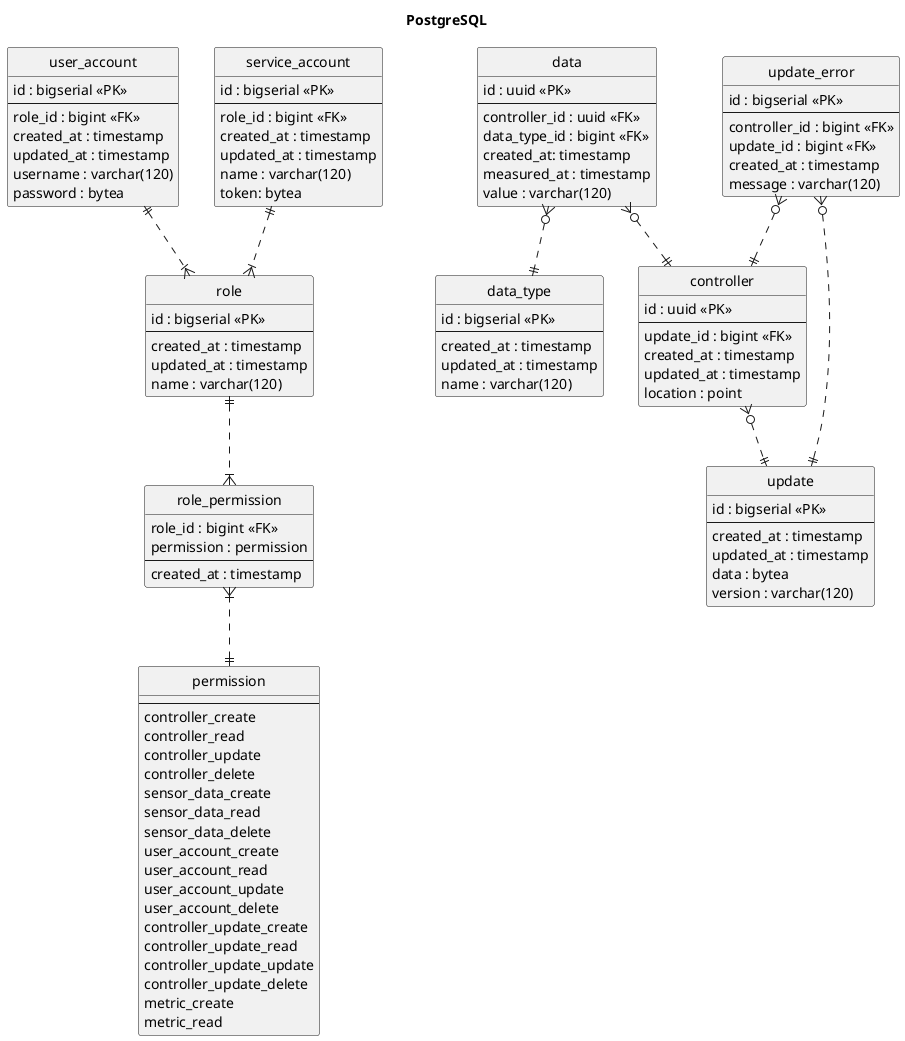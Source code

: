@startuml PostgreSQL
title PostgreSQL
hide circle

entity user_account {
    id : bigserial <<PK>>
    --
    role_id : bigint <<FK>>
    created_at : timestamp
    updated_at : timestamp
    username : varchar(120)
    password : bytea
}

entity service_account {
    id : bigserial <<PK>>
    --
    role_id : bigint <<FK>>
    created_at : timestamp
    updated_at : timestamp
    name : varchar(120)
    token: bytea
}

entity role {
    id : bigserial <<PK>>
    --
    created_at : timestamp
    updated_at : timestamp
    name : varchar(120)
}

entity role_permission {
    role_id : bigint <<FK>>
    permission : permission
    --
    created_at : timestamp
}

enum permission {
    --
    controller_create
    controller_read
    controller_update
    controller_delete
    sensor_data_create
    sensor_data_read
    sensor_data_delete
    user_account_create
    user_account_read
    user_account_update
    user_account_delete
    controller_update_create
    controller_update_read
    controller_update_update
    controller_update_delete
    metric_create
    metric_read
}

entity data {
    id : uuid <<PK>>
    --
    controller_id : uuid <<FK>>
    data_type_id : bigint <<FK>>
    created_at: timestamp
    measured_at : timestamp
    value : varchar(120)
}

entity data_type {
    id : bigserial <<PK>>
    --
    created_at : timestamp
    updated_at : timestamp
    name : varchar(120)
}

entity controller {
    id : uuid <<PK>>
    --
    update_id : bigint <<FK>>
    created_at : timestamp
    updated_at : timestamp
    location : point
}

entity update {
    id : bigserial <<PK>>
    --
    created_at : timestamp
    updated_at : timestamp
    data : bytea
    version : varchar(120)
}

entity update_error {
    id : bigserial <<PK>>
    --
    controller_id : bigint <<FK>>
    update_id : bigint <<FK>>
    created_at : timestamp
    message : varchar(120)
}

user_account ||..|{ role
service_account ||..|{ role
role ||..|{ role_permission
role_permission }|..|| permission
data }o..|| data_type
data }o..|| controller
controller }o..|| update
update_error }o..|| controller
update_error }o..|| update

@enduml
